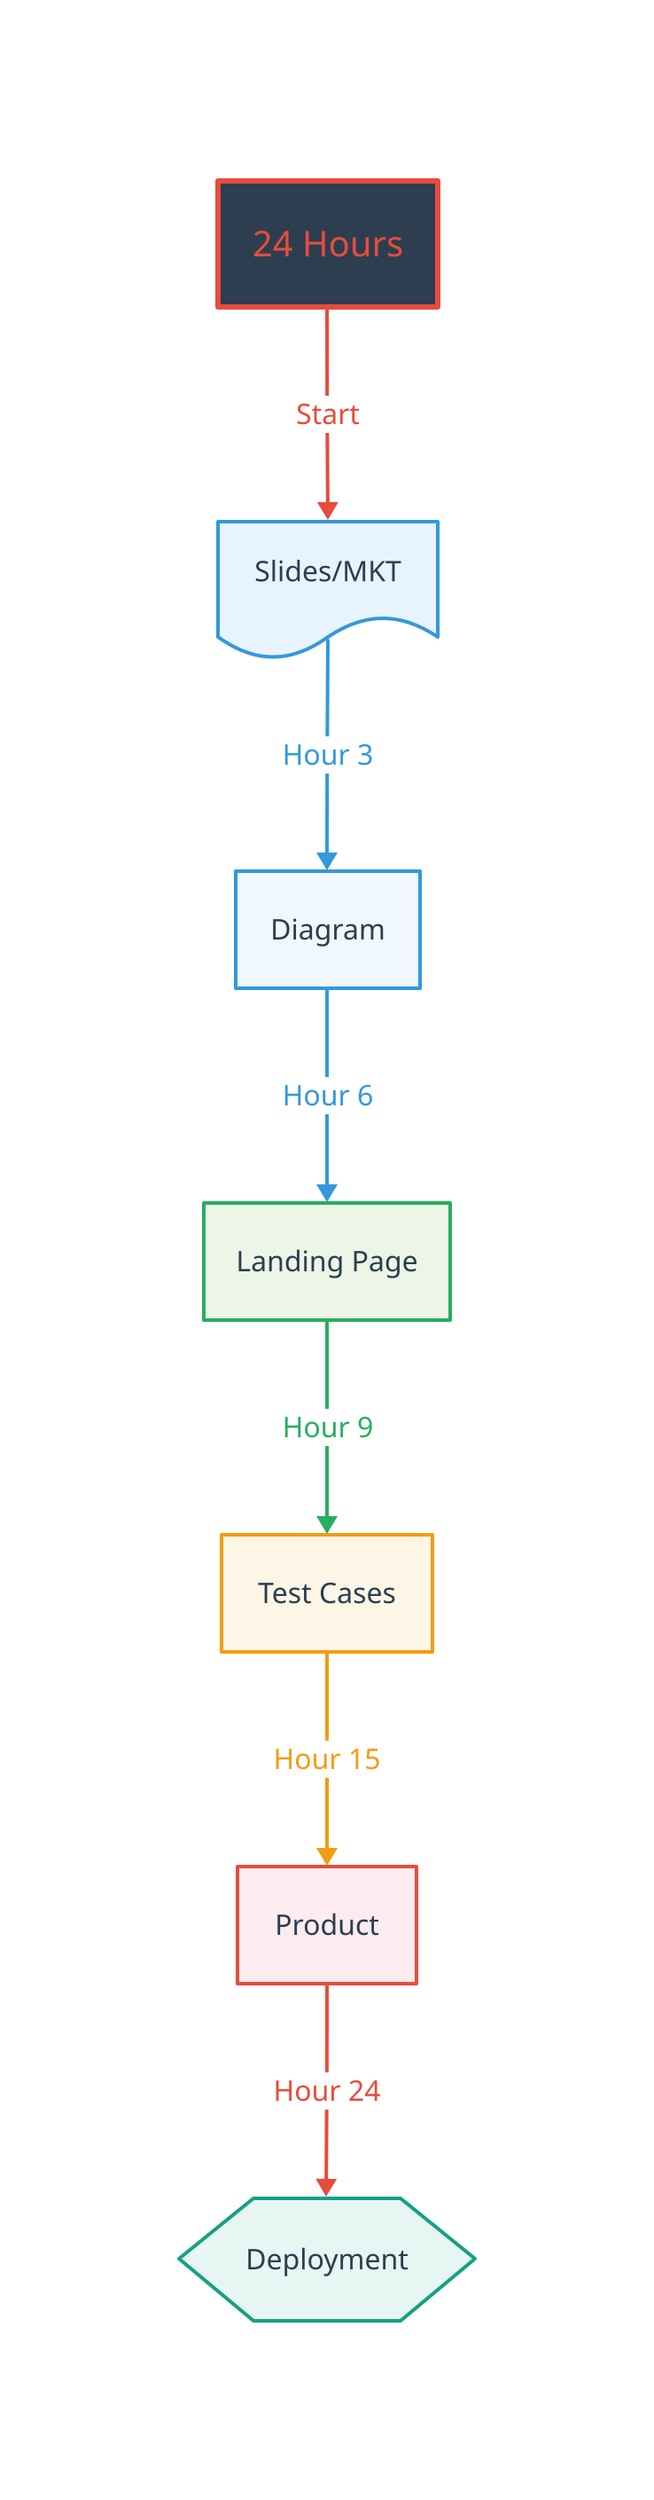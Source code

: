 timeframe: 24 Hours {
    shape: rectangle
    style.fill: "#2C3E50"
    style.stroke: "#E74C3C"
    style.stroke-width: 3
    style.font-color: "#E74C3C"
    style.font-size: 20
    style.bold: true
  }
  
  slides: Slides/MKT {
    shape: document
    style.fill: "#E8F4FD"
    style.stroke: "#3498DB"
    style.stroke-width: 2
    style.font-color: "#2C3E50"
    style.font-size: 16
  }
  
  diagram: Diagram {
    shape: rectangle
    style.fill: "#F0F7FD"
    style.stroke: "#3498DB"
    style.stroke-width: 2
    style.font-color: "#2C3E50"
    style.font-size: 16
  }
  
  landingpage: Landing Page {
    shape: rectangle
    style.fill: "#ECF5E6"
    style.stroke: "#27AE60"
    style.stroke-width: 2
    style.font-color: "#2C3E50"
    style.font-size: 16
  }
  
  testcases: Test Cases {
    shape: rectangle
    style.fill: "#FDF5E6"
    style.stroke: "#F39C12"
    style.stroke-width: 2
    style.font-color: "#2C3E50"
    style.font-size: 16
  }
  
  product: Product {
    shape: rectangle
    style.fill: "#FDECEF"
    style.stroke: "#E74C3C"
    style.stroke-width: 2
    style.font-color: "#2C3E50"
    style.font-size: 16
  }
  
  deployment: Deployment {
    shape: hexagon
    style.fill: "#E8F6F3"
    style.stroke: "#16A085"
    style.stroke-width: 2
    style.font-color: "#2C3E50"
    style.font-size: 16
  }
  
  timeframe -> slides: Start {
    style.stroke: "#E74C3C"
    style.stroke-width: 2
    style.font-color: "#E74C3C"
  }
  
  slides -> diagram: Hour 3 {
    style.stroke: "#3498DB"
    style.stroke-width: 2
    style.font-color: "#3498DB"
  }
  
  diagram -> landingpage: Hour 6 {
    style.stroke: "#3498DB"
    style.stroke-width: 2
    style.font-color: "#3498DB"
  }
  
  landingpage -> testcases: Hour 9 {
    style.stroke: "#27AE60"
    style.stroke-width: 2
    style.font-color: "#27AE60"
  }
  
  testcases -> product: Hour 15 {
    style.stroke: "#F39C12"
    style.stroke-width: 2
    style.font-color: "#F39C12"
  }
  
  product -> deployment: Hour 24 {
    style.stroke: "#E74C3C"
    style.stroke-width: 2
    style.font-color: "#E74C3C"
  }
  
  direction: down